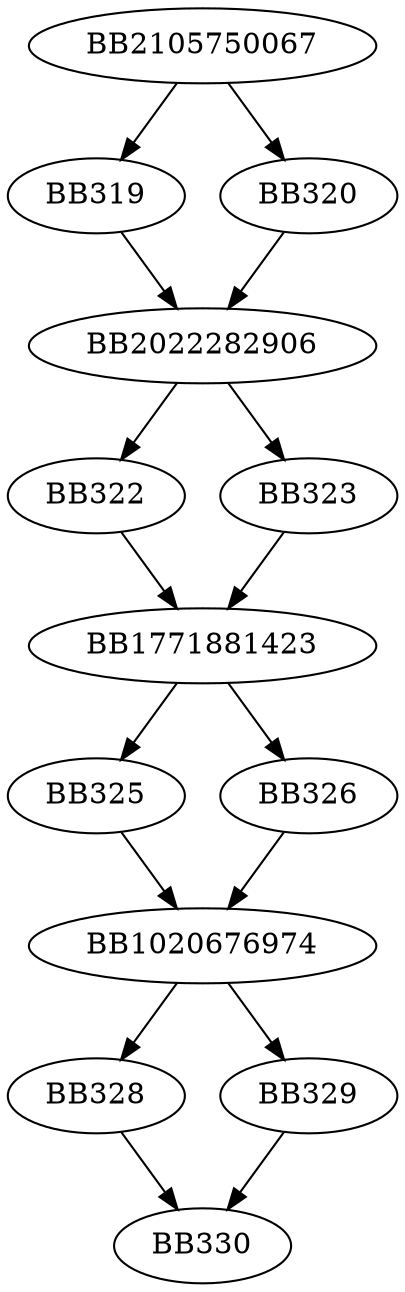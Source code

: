 digraph G{
	BB2105750067->BB319;
	BB2105750067->BB320;
	BB320->BB2022282906;
	BB319->BB2022282906;
	BB2022282906->BB322;
	BB2022282906->BB323;
	BB323->BB1771881423;
	BB322->BB1771881423;
	BB1771881423->BB325;
	BB1771881423->BB326;
	BB326->BB1020676974;
	BB325->BB1020676974;
	BB1020676974->BB328;
	BB1020676974->BB329;
	BB329->BB330;
	BB328->BB330;
}
